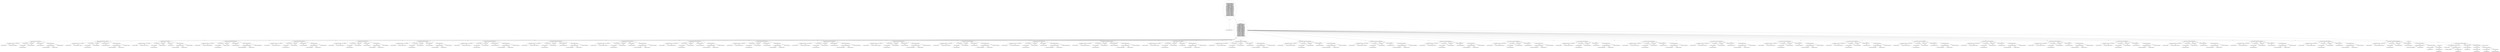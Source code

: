 digraph "HandlerFactory#?" {
0 [label="2:CtVirtualElement@HandlerFactory" shape=ellipse]
1 [label="3:CtExecutableReferenceImpl@register(<unknown>,java.lang.Class)" shape=ellipse]
2 [label="3:CtTypeReferenceImpl@null" shape=ellipse]
3 [label="3:CtTypeReferenceImpl@Class<CaseHandler>" shape=ellipse]
4 [label="3:CtVirtualElement@register" shape=ellipse]
5 [label="3:CtTypeAccessImpl@PlaceHold" shape=ellipse]
6 [label="3:CtTypeReferenceImpl@PlaceHold" shape=ellipse]
7 [label="3:CtThisAccessImpl@" shape=ellipse]
8 [label="3:CtTypeReferenceImpl@PlaceHold" shape=ellipse]
9 [label="3:CtTypeAccessImpl@CASE_GROUP" shape=ellipse]
10 [label="3:CtTypeReferenceImpl@CASE_GROUP" shape=ellipse]
11 [label="3:CtFieldReferenceImpl@CaseHandler.class" shape=ellipse]
12 [label="3:CtTypeReferenceImpl@CaseHandler" shape=ellipse]
13 [label="3:CtTypeReferenceImpl@Class" shape=ellipse]
14 [label="3:CtFieldReadImpl@CaseHandler.class" shape=ellipse]
15 [label="3:CtTypeAccessImpl@CaseHandler" shape=ellipse]
16 [label="3:CtInvocationImpl@register(CASE_GROUP, CaseHandler.class)" shape=ellipse]
17 [label="4:CtExecutableReferenceImpl@register(<unknown>,java.lang.Class)" shape=ellipse]
18 [label="4:CtTypeReferenceImpl@null" shape=ellipse]
19 [label="4:CtTypeReferenceImpl@Class<SwitchHandler>" shape=ellipse]
20 [label="4:CtVirtualElement@register" shape=ellipse]
21 [label="4:CtTypeAccessImpl@PlaceHold" shape=ellipse]
22 [label="4:CtTypeReferenceImpl@PlaceHold" shape=ellipse]
23 [label="4:CtThisAccessImpl@" shape=ellipse]
24 [label="4:CtTypeReferenceImpl@PlaceHold" shape=ellipse]
25 [label="4:CtTypeAccessImpl@LITERAL_SWITCH" shape=ellipse]
26 [label="4:CtTypeReferenceImpl@LITERAL_SWITCH" shape=ellipse]
27 [label="4:CtFieldReferenceImpl@SwitchHandler.class" shape=ellipse]
28 [label="4:CtTypeReferenceImpl@SwitchHandler" shape=ellipse]
29 [label="4:CtTypeReferenceImpl@Class" shape=ellipse]
30 [label="4:CtFieldReadImpl@SwitchHandler.class" shape=ellipse]
31 [label="4:CtTypeAccessImpl@SwitchHandler" shape=ellipse]
32 [label="4:CtInvocationImpl@register(LITERAL_SWITCH, SwitchHandler.class)" shape=ellipse]
33 [label="5:CtExecutableReferenceImpl@register(<unknown>,java.lang.Class)" shape=ellipse]
34 [label="5:CtTypeReferenceImpl@null" shape=ellipse]
35 [label="5:CtTypeReferenceImpl@Class<SlistHandler>" shape=ellipse]
36 [label="5:CtVirtualElement@register" shape=ellipse]
37 [label="5:CtTypeAccessImpl@PlaceHold" shape=ellipse]
38 [label="5:CtTypeReferenceImpl@PlaceHold" shape=ellipse]
39 [label="5:CtThisAccessImpl@" shape=ellipse]
40 [label="5:CtTypeReferenceImpl@PlaceHold" shape=ellipse]
41 [label="5:CtTypeAccessImpl@SLIST" shape=ellipse]
42 [label="5:CtTypeReferenceImpl@SLIST" shape=ellipse]
43 [label="5:CtFieldReferenceImpl@SlistHandler.class" shape=ellipse]
44 [label="5:CtTypeReferenceImpl@SlistHandler" shape=ellipse]
45 [label="5:CtTypeReferenceImpl@Class" shape=ellipse]
46 [label="5:CtFieldReadImpl@SlistHandler.class" shape=ellipse]
47 [label="5:CtTypeAccessImpl@SlistHandler" shape=ellipse]
48 [label="5:CtInvocationImpl@register(SLIST, SlistHandler.class)" shape=ellipse]
49 [label="6:CtExecutableReferenceImpl@register(<unknown>,java.lang.Class)" shape=ellipse]
50 [label="6:CtTypeReferenceImpl@null" shape=ellipse]
51 [label="6:CtTypeReferenceImpl@Class<PackageDefHandler>" shape=ellipse]
52 [label="6:CtVirtualElement@register" shape=ellipse]
53 [label="6:CtTypeAccessImpl@PlaceHold" shape=ellipse]
54 [label="6:CtTypeReferenceImpl@PlaceHold" shape=ellipse]
55 [label="6:CtThisAccessImpl@" shape=ellipse]
56 [label="6:CtTypeReferenceImpl@PlaceHold" shape=ellipse]
57 [label="6:CtTypeAccessImpl@PACKAGE_DEF" shape=ellipse]
58 [label="6:CtTypeReferenceImpl@PACKAGE_DEF" shape=ellipse]
59 [label="6:CtFieldReferenceImpl@PackageDefHandler.class" shape=ellipse]
60 [label="6:CtTypeReferenceImpl@PackageDefHandler" shape=ellipse]
61 [label="6:CtTypeReferenceImpl@Class" shape=ellipse]
62 [label="6:CtFieldReadImpl@PackageDefHandler.class" shape=ellipse]
63 [label="6:CtTypeAccessImpl@PackageDefHandler" shape=ellipse]
64 [label="6:CtInvocationImpl@register(PACKAGE_DEF, PackageDefHandler.class)" shape=ellipse]
65 [label="7:CtExecutableReferenceImpl@register(<unknown>,java.lang.Class)" shape=ellipse]
66 [label="7:CtTypeReferenceImpl@null" shape=ellipse]
67 [label="7:CtTypeReferenceImpl@Class<ElseHandler>" shape=ellipse]
68 [label="7:CtVirtualElement@register" shape=ellipse]
69 [label="7:CtTypeAccessImpl@PlaceHold" shape=ellipse]
70 [label="7:CtTypeReferenceImpl@PlaceHold" shape=ellipse]
71 [label="7:CtThisAccessImpl@" shape=ellipse]
72 [label="7:CtTypeReferenceImpl@PlaceHold" shape=ellipse]
73 [label="7:CtTypeAccessImpl@LITERAL_ELSE" shape=ellipse]
74 [label="7:CtTypeReferenceImpl@LITERAL_ELSE" shape=ellipse]
75 [label="7:CtFieldReferenceImpl@ElseHandler.class" shape=ellipse]
76 [label="7:CtTypeReferenceImpl@ElseHandler" shape=ellipse]
77 [label="7:CtTypeReferenceImpl@Class" shape=ellipse]
78 [label="7:CtFieldReadImpl@ElseHandler.class" shape=ellipse]
79 [label="7:CtTypeAccessImpl@ElseHandler" shape=ellipse]
80 [label="7:CtInvocationImpl@register(LITERAL_ELSE, ElseHandler.class)" shape=ellipse]
81 [label="8:CtExecutableReferenceImpl@register(<unknown>,java.lang.Class)" shape=ellipse]
82 [label="8:CtTypeReferenceImpl@null" shape=ellipse]
83 [label="8:CtTypeReferenceImpl@Class<IfHandler>" shape=ellipse]
84 [label="8:CtVirtualElement@register" shape=ellipse]
85 [label="8:CtTypeAccessImpl@PlaceHold" shape=ellipse]
86 [label="8:CtTypeReferenceImpl@PlaceHold" shape=ellipse]
87 [label="8:CtThisAccessImpl@" shape=ellipse]
88 [label="8:CtTypeReferenceImpl@PlaceHold" shape=ellipse]
89 [label="8:CtTypeAccessImpl@LITERAL_IF" shape=ellipse]
90 [label="8:CtTypeReferenceImpl@LITERAL_IF" shape=ellipse]
91 [label="8:CtFieldReferenceImpl@IfHandler.class" shape=ellipse]
92 [label="8:CtTypeReferenceImpl@IfHandler" shape=ellipse]
93 [label="8:CtTypeReferenceImpl@Class" shape=ellipse]
94 [label="8:CtFieldReadImpl@IfHandler.class" shape=ellipse]
95 [label="8:CtTypeAccessImpl@IfHandler" shape=ellipse]
96 [label="8:CtInvocationImpl@register(LITERAL_IF, IfHandler.class)" shape=ellipse]
97 [label="9:CtExecutableReferenceImpl@register(<unknown>,java.lang.Class)" shape=ellipse]
98 [label="9:CtTypeReferenceImpl@null" shape=ellipse]
99 [label="9:CtTypeReferenceImpl@Class<TryHandler>" shape=ellipse]
100 [label="9:CtVirtualElement@register" shape=ellipse]
101 [label="9:CtTypeAccessImpl@PlaceHold" shape=ellipse]
102 [label="9:CtTypeReferenceImpl@PlaceHold" shape=ellipse]
103 [label="9:CtThisAccessImpl@" shape=ellipse]
104 [label="9:CtTypeReferenceImpl@PlaceHold" shape=ellipse]
105 [label="9:CtTypeAccessImpl@LITERAL_TRY" shape=ellipse]
106 [label="9:CtTypeReferenceImpl@LITERAL_TRY" shape=ellipse]
107 [label="9:CtFieldReferenceImpl@TryHandler.class" shape=ellipse]
108 [label="9:CtTypeReferenceImpl@TryHandler" shape=ellipse]
109 [label="9:CtTypeReferenceImpl@Class" shape=ellipse]
110 [label="9:CtFieldReadImpl@TryHandler.class" shape=ellipse]
111 [label="9:CtTypeAccessImpl@TryHandler" shape=ellipse]
112 [label="9:CtInvocationImpl@register(LITERAL_TRY, TryHandler.class)" shape=ellipse]
113 [label="10:CtExecutableReferenceImpl@register(<unknown>,java.lang.Class)" shape=ellipse]
114 [label="10:CtTypeReferenceImpl@null" shape=ellipse]
115 [label="10:CtTypeReferenceImpl@Class<CatchHandler>" shape=ellipse]
116 [label="10:CtVirtualElement@register" shape=ellipse]
117 [label="10:CtTypeAccessImpl@PlaceHold" shape=ellipse]
118 [label="10:CtTypeReferenceImpl@PlaceHold" shape=ellipse]
119 [label="10:CtThisAccessImpl@" shape=ellipse]
120 [label="10:CtTypeReferenceImpl@PlaceHold" shape=ellipse]
121 [label="10:CtTypeAccessImpl@LITERAL_CATCH" shape=ellipse]
122 [label="10:CtTypeReferenceImpl@LITERAL_CATCH" shape=ellipse]
123 [label="10:CtFieldReferenceImpl@CatchHandler.class" shape=ellipse]
124 [label="10:CtTypeReferenceImpl@CatchHandler" shape=ellipse]
125 [label="10:CtTypeReferenceImpl@Class" shape=ellipse]
126 [label="10:CtFieldReadImpl@CatchHandler.class" shape=ellipse]
127 [label="10:CtTypeAccessImpl@CatchHandler" shape=ellipse]
128 [label="10:CtInvocationImpl@register(LITERAL_CATCH, CatchHandler.class)" shape=ellipse]
129 [label="11:CtExecutableReferenceImpl@register(<unknown>,java.lang.Class)" shape=ellipse]
130 [label="11:CtTypeReferenceImpl@null" shape=ellipse]
131 [label="11:CtTypeReferenceImpl@Class<FinallyHandler>" shape=ellipse]
132 [label="11:CtVirtualElement@register" shape=ellipse]
133 [label="11:CtTypeAccessImpl@PlaceHold" shape=ellipse]
134 [label="11:CtTypeReferenceImpl@PlaceHold" shape=ellipse]
135 [label="11:CtThisAccessImpl@" shape=ellipse]
136 [label="11:CtTypeReferenceImpl@PlaceHold" shape=ellipse]
137 [label="11:CtTypeAccessImpl@LITERAL_FINALLY" shape=ellipse]
138 [label="11:CtTypeReferenceImpl@LITERAL_FINALLY" shape=ellipse]
139 [label="11:CtFieldReferenceImpl@FinallyHandler.class" shape=ellipse]
140 [label="11:CtTypeReferenceImpl@FinallyHandler" shape=ellipse]
141 [label="11:CtTypeReferenceImpl@Class" shape=ellipse]
142 [label="11:CtFieldReadImpl@FinallyHandler.class" shape=ellipse]
143 [label="11:CtTypeAccessImpl@FinallyHandler" shape=ellipse]
144 [label="11:CtInvocationImpl@register(LITERAL_FINALLY, FinallyHandler.class)" shape=ellipse]
145 [label="12:CtExecutableReferenceImpl@register(<unknown>,java.lang.Class)" shape=ellipse]
146 [label="12:CtTypeReferenceImpl@null" shape=ellipse]
147 [label="12:CtTypeReferenceImpl@Class<DoWhileHandler>" shape=ellipse]
148 [label="12:CtVirtualElement@register" shape=ellipse]
149 [label="12:CtTypeAccessImpl@PlaceHold" shape=ellipse]
150 [label="12:CtTypeReferenceImpl@PlaceHold" shape=ellipse]
151 [label="12:CtThisAccessImpl@" shape=ellipse]
152 [label="12:CtTypeReferenceImpl@PlaceHold" shape=ellipse]
153 [label="12:CtTypeAccessImpl@LITERAL_DO" shape=ellipse]
154 [label="12:CtTypeReferenceImpl@LITERAL_DO" shape=ellipse]
155 [label="12:CtFieldReferenceImpl@DoWhileHandler.class" shape=ellipse]
156 [label="12:CtTypeReferenceImpl@DoWhileHandler" shape=ellipse]
157 [label="12:CtTypeReferenceImpl@Class" shape=ellipse]
158 [label="12:CtFieldReadImpl@DoWhileHandler.class" shape=ellipse]
159 [label="12:CtTypeAccessImpl@DoWhileHandler" shape=ellipse]
160 [label="12:CtInvocationImpl@register(LITERAL_DO, DoWhileHandler.class)" shape=ellipse]
161 [label="13:CtExecutableReferenceImpl@register(<unknown>,java.lang.Class)" shape=ellipse]
162 [label="13:CtTypeReferenceImpl@null" shape=ellipse]
163 [label="13:CtTypeReferenceImpl@Class<WhileHandler>" shape=ellipse]
164 [label="13:CtVirtualElement@register" shape=ellipse]
165 [label="13:CtTypeAccessImpl@PlaceHold" shape=ellipse]
166 [label="13:CtTypeReferenceImpl@PlaceHold" shape=ellipse]
167 [label="13:CtThisAccessImpl@" shape=ellipse]
168 [label="13:CtTypeReferenceImpl@PlaceHold" shape=ellipse]
169 [label="13:CtTypeAccessImpl@LITERAL_WHILE" shape=ellipse]
170 [label="13:CtTypeReferenceImpl@LITERAL_WHILE" shape=ellipse]
171 [label="13:CtFieldReferenceImpl@WhileHandler.class" shape=ellipse]
172 [label="13:CtTypeReferenceImpl@WhileHandler" shape=ellipse]
173 [label="13:CtTypeReferenceImpl@Class" shape=ellipse]
174 [label="13:CtFieldReadImpl@WhileHandler.class" shape=ellipse]
175 [label="13:CtTypeAccessImpl@WhileHandler" shape=ellipse]
176 [label="13:CtInvocationImpl@register(LITERAL_WHILE, WhileHandler.class)" shape=ellipse]
177 [label="14:CtExecutableReferenceImpl@register(<unknown>,java.lang.Class)" shape=ellipse]
178 [label="14:CtTypeReferenceImpl@null" shape=ellipse]
179 [label="14:CtTypeReferenceImpl@Class<ForHandler>" shape=ellipse]
180 [label="14:CtVirtualElement@register" shape=ellipse]
181 [label="14:CtTypeAccessImpl@PlaceHold" shape=ellipse]
182 [label="14:CtTypeReferenceImpl@PlaceHold" shape=ellipse]
183 [label="14:CtThisAccessImpl@" shape=ellipse]
184 [label="14:CtTypeReferenceImpl@PlaceHold" shape=ellipse]
185 [label="14:CtTypeAccessImpl@LITERAL_FOR" shape=ellipse]
186 [label="14:CtTypeReferenceImpl@LITERAL_FOR" shape=ellipse]
187 [label="14:CtFieldReferenceImpl@ForHandler.class" shape=ellipse]
188 [label="14:CtTypeReferenceImpl@ForHandler" shape=ellipse]
189 [label="14:CtTypeReferenceImpl@Class" shape=ellipse]
190 [label="14:CtFieldReadImpl@ForHandler.class" shape=ellipse]
191 [label="14:CtTypeAccessImpl@ForHandler" shape=ellipse]
192 [label="14:CtInvocationImpl@register(LITERAL_FOR, ForHandler.class)" shape=ellipse]
193 [label="15:CtExecutableReferenceImpl@register(<unknown>,java.lang.Class)" shape=ellipse]
194 [label="15:CtTypeReferenceImpl@null" shape=ellipse]
195 [label="15:CtTypeReferenceImpl@Class<MethodDefHandler>" shape=ellipse]
196 [label="15:CtVirtualElement@register" shape=ellipse]
197 [label="15:CtTypeAccessImpl@PlaceHold" shape=ellipse]
198 [label="15:CtTypeReferenceImpl@PlaceHold" shape=ellipse]
199 [label="15:CtThisAccessImpl@" shape=ellipse]
200 [label="15:CtTypeReferenceImpl@PlaceHold" shape=ellipse]
201 [label="15:CtTypeAccessImpl@METHOD_DEF" shape=ellipse]
202 [label="15:CtTypeReferenceImpl@METHOD_DEF" shape=ellipse]
203 [label="15:CtFieldReferenceImpl@MethodDefHandler.class" shape=ellipse]
204 [label="15:CtTypeReferenceImpl@MethodDefHandler" shape=ellipse]
205 [label="15:CtTypeReferenceImpl@Class" shape=ellipse]
206 [label="15:CtFieldReadImpl@MethodDefHandler.class" shape=ellipse]
207 [label="15:CtTypeAccessImpl@MethodDefHandler" shape=ellipse]
208 [label="15:CtInvocationImpl@register(METHOD_DEF, MethodDefHandler.class)" shape=ellipse]
209 [label="16:CtExecutableReferenceImpl@register(<unknown>,java.lang.Class)" shape=ellipse]
210 [label="16:CtTypeReferenceImpl@null" shape=ellipse]
211 [label="16:CtTypeReferenceImpl@Class<MethodDefHandler>" shape=ellipse]
212 [label="16:CtVirtualElement@register" shape=ellipse]
213 [label="16:CtTypeAccessImpl@PlaceHold" shape=ellipse]
214 [label="16:CtTypeReferenceImpl@PlaceHold" shape=ellipse]
215 [label="16:CtThisAccessImpl@" shape=ellipse]
216 [label="16:CtTypeReferenceImpl@PlaceHold" shape=ellipse]
217 [label="16:CtTypeAccessImpl@CTOR_DEF" shape=ellipse]
218 [label="16:CtTypeReferenceImpl@CTOR_DEF" shape=ellipse]
219 [label="16:CtFieldReferenceImpl@MethodDefHandler.class" shape=ellipse]
220 [label="16:CtTypeReferenceImpl@MethodDefHandler" shape=ellipse]
221 [label="16:CtTypeReferenceImpl@Class" shape=ellipse]
222 [label="16:CtFieldReadImpl@MethodDefHandler.class" shape=ellipse]
223 [label="16:CtTypeAccessImpl@MethodDefHandler" shape=ellipse]
224 [label="16:CtInvocationImpl@register(CTOR_DEF, MethodDefHandler.class)" shape=ellipse]
225 [label="17:CtExecutableReferenceImpl@register(<unknown>,java.lang.Class)" shape=ellipse]
226 [label="17:CtTypeReferenceImpl@null" shape=ellipse]
227 [label="17:CtTypeReferenceImpl@Class<ClassDefHandler>" shape=ellipse]
228 [label="17:CtVirtualElement@register" shape=ellipse]
229 [label="17:CtTypeAccessImpl@PlaceHold" shape=ellipse]
230 [label="17:CtTypeReferenceImpl@PlaceHold" shape=ellipse]
231 [label="17:CtThisAccessImpl@" shape=ellipse]
232 [label="17:CtTypeReferenceImpl@PlaceHold" shape=ellipse]
233 [label="17:CtTypeAccessImpl@CLASS_DEF" shape=ellipse]
234 [label="17:CtTypeReferenceImpl@CLASS_DEF" shape=ellipse]
235 [label="17:CtFieldReferenceImpl@ClassDefHandler.class" shape=ellipse]
236 [label="17:CtTypeReferenceImpl@ClassDefHandler" shape=ellipse]
237 [label="17:CtTypeReferenceImpl@Class" shape=ellipse]
238 [label="17:CtFieldReadImpl@ClassDefHandler.class" shape=ellipse]
239 [label="17:CtTypeAccessImpl@ClassDefHandler" shape=ellipse]
240 [label="17:CtInvocationImpl@register(CLASS_DEF, ClassDefHandler.class)" shape=ellipse]
241 [label="18:CtExecutableReferenceImpl@register(<unknown>,java.lang.Class)" shape=ellipse]
242 [label="18:CtTypeReferenceImpl@null" shape=ellipse]
243 [label="18:CtTypeReferenceImpl@Class<ObjectBlockHandler>" shape=ellipse]
244 [label="18:CtVirtualElement@register" shape=ellipse]
245 [label="18:CtTypeAccessImpl@PlaceHold" shape=ellipse]
246 [label="18:CtTypeReferenceImpl@PlaceHold" shape=ellipse]
247 [label="18:CtThisAccessImpl@" shape=ellipse]
248 [label="18:CtTypeReferenceImpl@PlaceHold" shape=ellipse]
249 [label="18:CtTypeAccessImpl@OBJBLOCK" shape=ellipse]
250 [label="18:CtTypeReferenceImpl@OBJBLOCK" shape=ellipse]
251 [label="18:CtFieldReferenceImpl@ObjectBlockHandler.class" shape=ellipse]
252 [label="18:CtTypeReferenceImpl@ObjectBlockHandler" shape=ellipse]
253 [label="18:CtTypeReferenceImpl@Class" shape=ellipse]
254 [label="18:CtFieldReadImpl@ObjectBlockHandler.class" shape=ellipse]
255 [label="18:CtTypeAccessImpl@ObjectBlockHandler" shape=ellipse]
256 [label="18:CtInvocationImpl@register(OBJBLOCK, ObjectBlockHandler.class)" shape=ellipse]
257 [label="19:CtExecutableReferenceImpl@register(<unknown>,java.lang.Class)" shape=ellipse]
258 [label="19:CtTypeReferenceImpl@null" shape=ellipse]
259 [label="19:CtTypeReferenceImpl@Class<ClassDefHandler>" shape=ellipse]
260 [label="19:CtVirtualElement@register" shape=ellipse]
261 [label="19:CtTypeAccessImpl@PlaceHold" shape=ellipse]
262 [label="19:CtTypeReferenceImpl@PlaceHold" shape=ellipse]
263 [label="19:CtThisAccessImpl@" shape=ellipse]
264 [label="19:CtTypeReferenceImpl@PlaceHold" shape=ellipse]
265 [label="19:CtTypeAccessImpl@INTERFACE_DEF" shape=ellipse]
266 [label="19:CtTypeReferenceImpl@INTERFACE_DEF" shape=ellipse]
267 [label="19:CtFieldReferenceImpl@ClassDefHandler.class" shape=ellipse]
268 [label="19:CtTypeReferenceImpl@ClassDefHandler" shape=ellipse]
269 [label="19:CtTypeReferenceImpl@Class" shape=ellipse]
270 [label="19:CtFieldReadImpl@ClassDefHandler.class" shape=ellipse]
271 [label="19:CtTypeAccessImpl@ClassDefHandler" shape=ellipse]
272 [label="19:CtInvocationImpl@register(INTERFACE_DEF, ClassDefHandler.class)" shape=ellipse]
273 [label="20:CtExecutableReferenceImpl@register(<unknown>,java.lang.Class)" shape=ellipse]
274 [label="20:CtTypeReferenceImpl@null" shape=ellipse]
275 [label="20:CtTypeReferenceImpl@Class<ImportHandler>" shape=ellipse]
276 [label="20:CtVirtualElement@register" shape=ellipse]
277 [label="20:CtTypeAccessImpl@PlaceHold" shape=ellipse]
278 [label="20:CtTypeReferenceImpl@PlaceHold" shape=ellipse]
279 [label="20:CtThisAccessImpl@" shape=ellipse]
280 [label="20:CtTypeReferenceImpl@PlaceHold" shape=ellipse]
281 [label="20:CtTypeAccessImpl@IMPORT" shape=ellipse]
282 [label="20:CtTypeReferenceImpl@IMPORT" shape=ellipse]
283 [label="20:CtFieldReferenceImpl@ImportHandler.class" shape=ellipse]
284 [label="20:CtTypeReferenceImpl@ImportHandler" shape=ellipse]
285 [label="20:CtTypeReferenceImpl@Class" shape=ellipse]
286 [label="20:CtFieldReadImpl@ImportHandler.class" shape=ellipse]
287 [label="20:CtTypeAccessImpl@ImportHandler" shape=ellipse]
288 [label="20:CtInvocationImpl@register(IMPORT, ImportHandler.class)" shape=ellipse]
289 [label="21:CtExecutableReferenceImpl@register(<unknown>,java.lang.Class)" shape=ellipse]
290 [label="21:CtTypeReferenceImpl@null" shape=ellipse]
291 [label="21:CtTypeReferenceImpl@Class<ArrayInitHandler>" shape=ellipse]
292 [label="21:CtVirtualElement@register" shape=ellipse]
293 [label="21:CtTypeAccessImpl@PlaceHold" shape=ellipse]
294 [label="21:CtTypeReferenceImpl@PlaceHold" shape=ellipse]
295 [label="21:CtThisAccessImpl@" shape=ellipse]
296 [label="21:CtTypeReferenceImpl@PlaceHold" shape=ellipse]
297 [label="21:CtTypeAccessImpl@ARRAY_INIT" shape=ellipse]
298 [label="21:CtTypeReferenceImpl@ARRAY_INIT" shape=ellipse]
299 [label="21:CtFieldReferenceImpl@ArrayInitHandler.class" shape=ellipse]
300 [label="21:CtTypeReferenceImpl@ArrayInitHandler" shape=ellipse]
301 [label="21:CtTypeReferenceImpl@Class" shape=ellipse]
302 [label="21:CtFieldReadImpl@ArrayInitHandler.class" shape=ellipse]
303 [label="21:CtTypeAccessImpl@ArrayInitHandler" shape=ellipse]
304 [label="21:CtInvocationImpl@register(ARRAY_INIT, ArrayInitHandler.class)" shape=ellipse]
305 [label="22:CtExecutableReferenceImpl@register(<unknown>,java.lang.Class)" shape=ellipse]
306 [label="22:CtTypeReferenceImpl@null" shape=ellipse]
307 [label="22:CtTypeReferenceImpl@Class<MethodCallHandler>" shape=ellipse]
308 [label="22:CtVirtualElement@register" shape=ellipse]
309 [label="22:CtTypeAccessImpl@PlaceHold" shape=ellipse]
310 [label="22:CtTypeReferenceImpl@PlaceHold" shape=ellipse]
311 [label="22:CtThisAccessImpl@" shape=ellipse]
312 [label="22:CtTypeReferenceImpl@PlaceHold" shape=ellipse]
313 [label="22:CtTypeAccessImpl@METHOD_CALL" shape=ellipse]
314 [label="22:CtTypeReferenceImpl@METHOD_CALL" shape=ellipse]
315 [label="22:CtFieldReferenceImpl@MethodCallHandler.class" shape=ellipse]
316 [label="22:CtTypeReferenceImpl@MethodCallHandler" shape=ellipse]
317 [label="22:CtTypeReferenceImpl@Class" shape=ellipse]
318 [label="22:CtFieldReadImpl@MethodCallHandler.class" shape=ellipse]
319 [label="22:CtTypeAccessImpl@MethodCallHandler" shape=ellipse]
320 [label="22:CtInvocationImpl@register(METHOD_CALL, MethodCallHandler.class)" shape=ellipse]
321 [label="23:CtExecutableReferenceImpl@register(<unknown>,java.lang.Class)" shape=ellipse]
322 [label="23:CtTypeReferenceImpl@null" shape=ellipse]
323 [label="23:CtTypeReferenceImpl@Class<MethodCallHandler>" shape=ellipse]
324 [label="23:CtVirtualElement@register" shape=ellipse]
325 [label="23:CtTypeAccessImpl@PlaceHold" shape=ellipse]
326 [label="23:CtTypeReferenceImpl@PlaceHold" shape=ellipse]
327 [label="23:CtThisAccessImpl@" shape=ellipse]
328 [label="23:CtTypeReferenceImpl@PlaceHold" shape=ellipse]
329 [label="23:CtTypeAccessImpl@CTOR_CALL" shape=ellipse]
330 [label="23:CtTypeReferenceImpl@CTOR_CALL" shape=ellipse]
331 [label="23:CtFieldReferenceImpl@MethodCallHandler.class" shape=ellipse]
332 [label="23:CtTypeReferenceImpl@MethodCallHandler" shape=ellipse]
333 [label="23:CtTypeReferenceImpl@Class" shape=ellipse]
334 [label="23:CtFieldReadImpl@MethodCallHandler.class" shape=ellipse]
335 [label="23:CtTypeAccessImpl@MethodCallHandler" shape=ellipse]
336 [label="23:CtInvocationImpl@register(CTOR_CALL, MethodCallHandler.class)" shape=ellipse]
337 [label="24:CtExecutableReferenceImpl@register(<unknown>,java.lang.Class)" shape=ellipse]
338 [label="24:CtTypeReferenceImpl@null" shape=ellipse]
339 [label="24:CtTypeReferenceImpl@Class<LabelHandler>" shape=ellipse]
340 [label="24:CtVirtualElement@register" shape=ellipse]
341 [label="24:CtTypeAccessImpl@PlaceHold" shape=ellipse]
342 [label="24:CtTypeReferenceImpl@PlaceHold" shape=ellipse]
343 [label="24:CtThisAccessImpl@" shape=ellipse]
344 [label="24:CtTypeReferenceImpl@PlaceHold" shape=ellipse]
345 [label="24:CtTypeAccessImpl@LABELED_STAT" shape=ellipse]
346 [label="24:CtTypeReferenceImpl@LABELED_STAT" shape=ellipse]
347 [label="24:CtFieldReferenceImpl@LabelHandler.class" shape=ellipse]
348 [label="24:CtTypeReferenceImpl@LabelHandler" shape=ellipse]
349 [label="24:CtTypeReferenceImpl@Class" shape=ellipse]
350 [label="24:CtFieldReadImpl@LabelHandler.class" shape=ellipse]
351 [label="24:CtTypeAccessImpl@LabelHandler" shape=ellipse]
352 [label="24:CtInvocationImpl@register(LABELED_STAT, LabelHandler.class)" shape=ellipse]
353 [label="25:CtExecutableReferenceImpl@register(<unknown>,java.lang.Class)" shape=ellipse]
354 [label="25:CtTypeReferenceImpl@null" shape=ellipse]
355 [label="25:CtTypeReferenceImpl@Class<StaticInitHandler>" shape=ellipse]
356 [label="25:CtVirtualElement@register" shape=ellipse]
357 [label="25:CtTypeAccessImpl@PlaceHold" shape=ellipse]
358 [label="25:CtTypeReferenceImpl@PlaceHold" shape=ellipse]
359 [label="25:CtThisAccessImpl@" shape=ellipse]
360 [label="25:CtTypeReferenceImpl@PlaceHold" shape=ellipse]
361 [label="25:CtTypeAccessImpl@STATIC_INIT" shape=ellipse]
362 [label="25:CtTypeReferenceImpl@STATIC_INIT" shape=ellipse]
363 [label="25:CtFieldReferenceImpl@StaticInitHandler.class" shape=ellipse]
364 [label="25:CtTypeReferenceImpl@StaticInitHandler" shape=ellipse]
365 [label="25:CtTypeReferenceImpl@Class" shape=ellipse]
366 [label="25:CtFieldReadImpl@StaticInitHandler.class" shape=ellipse]
367 [label="25:CtTypeAccessImpl@StaticInitHandler" shape=ellipse]
368 [label="25:CtInvocationImpl@register(STATIC_INIT, StaticInitHandler.class)" shape=ellipse]
369 [label="26:CtExecutableReferenceImpl@register(<unknown>,java.lang.Class)" shape=ellipse]
370 [label="26:CtTypeReferenceImpl@null" shape=ellipse]
371 [label="26:CtTypeReferenceImpl@Class<AssignHandler>" shape=ellipse]
372 [label="26:CtVirtualElement@register" shape=ellipse]
373 [label="26:CtTypeAccessImpl@PlaceHold" shape=ellipse]
374 [label="26:CtTypeReferenceImpl@PlaceHold" shape=ellipse]
375 [label="26:CtThisAccessImpl@" shape=ellipse]
376 [label="26:CtTypeReferenceImpl@PlaceHold" shape=ellipse]
377 [label="26:CtTypeAccessImpl@ASSIGN" shape=ellipse]
378 [label="26:CtTypeReferenceImpl@ASSIGN" shape=ellipse]
379 [label="26:CtFieldReferenceImpl@AssignHandler.class" shape=ellipse]
380 [label="26:CtTypeReferenceImpl@AssignHandler" shape=ellipse]
381 [label="26:CtTypeReferenceImpl@Class" shape=ellipse]
382 [label="26:CtFieldReadImpl@AssignHandler.class" shape=ellipse]
383 [label="26:CtTypeAccessImpl@AssignHandler" shape=ellipse]
384 [label="26:CtInvocationImpl@register(ASSIGN, AssignHandler.class)" shape=ellipse]
385 [label="27:CtExecutableReferenceImpl@register(<unknown>,java.lang.Class)" shape=ellipse]
386 [label="27:CtTypeReferenceImpl@null" shape=ellipse]
387 [label="27:CtTypeReferenceImpl@Class<AssignHandler>" shape=ellipse]
388 [label="27:CtVirtualElement@register" shape=ellipse]
389 [label="27:CtTypeAccessImpl@PlaceHold" shape=ellipse]
390 [label="27:CtTypeReferenceImpl@PlaceHold" shape=ellipse]
391 [label="27:CtThisAccessImpl@" shape=ellipse]
392 [label="27:CtTypeReferenceImpl@PlaceHold" shape=ellipse]
393 [label="27:CtTypeAccessImpl@PLUS_ASSIGN" shape=ellipse]
394 [label="27:CtTypeReferenceImpl@PLUS_ASSIGN" shape=ellipse]
395 [label="27:CtFieldReferenceImpl@AssignHandler.class" shape=ellipse]
396 [label="27:CtTypeReferenceImpl@AssignHandler" shape=ellipse]
397 [label="27:CtTypeReferenceImpl@Class" shape=ellipse]
398 [label="27:CtFieldReadImpl@AssignHandler.class" shape=ellipse]
399 [label="27:CtTypeAccessImpl@AssignHandler" shape=ellipse]
400 [label="27:CtInvocationImpl@register(PLUS_ASSIGN, AssignHandler.class)" shape=ellipse]
401 [label="28:CtExecutableReferenceImpl@register(<unknown>,java.lang.Class)" shape=ellipse]
402 [label="28:CtTypeReferenceImpl@null" shape=ellipse]
403 [label="28:CtTypeReferenceImpl@Class<AssignHandler>" shape=ellipse]
404 [label="28:CtVirtualElement@register" shape=ellipse]
405 [label="28:CtTypeAccessImpl@PlaceHold" shape=ellipse]
406 [label="28:CtTypeReferenceImpl@PlaceHold" shape=ellipse]
407 [label="28:CtThisAccessImpl@" shape=ellipse]
408 [label="28:CtTypeReferenceImpl@PlaceHold" shape=ellipse]
409 [label="28:CtTypeAccessImpl@MINUS_ASSIGN" shape=ellipse]
410 [label="28:CtTypeReferenceImpl@MINUS_ASSIGN" shape=ellipse]
411 [label="28:CtFieldReferenceImpl@AssignHandler.class" shape=ellipse]
412 [label="28:CtTypeReferenceImpl@AssignHandler" shape=ellipse]
413 [label="28:CtTypeReferenceImpl@Class" shape=ellipse]
414 [label="28:CtFieldReadImpl@AssignHandler.class" shape=ellipse]
415 [label="28:CtTypeAccessImpl@AssignHandler" shape=ellipse]
416 [label="28:CtInvocationImpl@register(MINUS_ASSIGN, AssignHandler.class)" shape=ellipse]
417 [label="29:CtExecutableReferenceImpl@register(<unknown>,java.lang.Class)" shape=ellipse]
418 [label="29:CtTypeReferenceImpl@null" shape=ellipse]
419 [label="29:CtTypeReferenceImpl@Class<AssignHandler>" shape=ellipse]
420 [label="29:CtVirtualElement@register" shape=ellipse]
421 [label="29:CtTypeAccessImpl@PlaceHold" shape=ellipse]
422 [label="29:CtTypeReferenceImpl@PlaceHold" shape=ellipse]
423 [label="29:CtThisAccessImpl@" shape=ellipse]
424 [label="29:CtTypeReferenceImpl@PlaceHold" shape=ellipse]
425 [label="29:CtTypeAccessImpl@STAR_ASSIGN" shape=ellipse]
426 [label="29:CtTypeReferenceImpl@STAR_ASSIGN" shape=ellipse]
427 [label="29:CtFieldReferenceImpl@AssignHandler.class" shape=ellipse]
428 [label="29:CtTypeReferenceImpl@AssignHandler" shape=ellipse]
429 [label="29:CtTypeReferenceImpl@Class" shape=ellipse]
430 [label="29:CtFieldReadImpl@AssignHandler.class" shape=ellipse]
431 [label="29:CtTypeAccessImpl@AssignHandler" shape=ellipse]
432 [label="29:CtInvocationImpl@register(STAR_ASSIGN, AssignHandler.class)" shape=ellipse]
433 [label="30:CtExecutableReferenceImpl@register(<unknown>,java.lang.Class)" shape=ellipse]
434 [label="30:CtTypeReferenceImpl@null" shape=ellipse]
435 [label="30:CtTypeReferenceImpl@Class<AssignHandler>" shape=ellipse]
436 [label="30:CtVirtualElement@register" shape=ellipse]
437 [label="30:CtTypeAccessImpl@PlaceHold" shape=ellipse]
438 [label="30:CtTypeReferenceImpl@PlaceHold" shape=ellipse]
439 [label="30:CtThisAccessImpl@" shape=ellipse]
440 [label="30:CtTypeReferenceImpl@PlaceHold" shape=ellipse]
441 [label="30:CtTypeAccessImpl@DIV_ASSIGN" shape=ellipse]
442 [label="30:CtTypeReferenceImpl@DIV_ASSIGN" shape=ellipse]
443 [label="30:CtFieldReferenceImpl@AssignHandler.class" shape=ellipse]
444 [label="30:CtTypeReferenceImpl@AssignHandler" shape=ellipse]
445 [label="30:CtTypeReferenceImpl@Class" shape=ellipse]
446 [label="30:CtFieldReadImpl@AssignHandler.class" shape=ellipse]
447 [label="30:CtTypeAccessImpl@AssignHandler" shape=ellipse]
448 [label="30:CtInvocationImpl@register(DIV_ASSIGN, AssignHandler.class)" shape=ellipse]
449 [label="31:CtExecutableReferenceImpl@register(<unknown>,java.lang.Class)" shape=ellipse]
450 [label="31:CtTypeReferenceImpl@null" shape=ellipse]
451 [label="31:CtTypeReferenceImpl@Class<AssignHandler>" shape=ellipse]
452 [label="31:CtVirtualElement@register" shape=ellipse]
453 [label="31:CtTypeAccessImpl@PlaceHold" shape=ellipse]
454 [label="31:CtTypeReferenceImpl@PlaceHold" shape=ellipse]
455 [label="31:CtThisAccessImpl@" shape=ellipse]
456 [label="31:CtTypeReferenceImpl@PlaceHold" shape=ellipse]
457 [label="31:CtTypeAccessImpl@MOD_ASSIGN" shape=ellipse]
458 [label="31:CtTypeReferenceImpl@MOD_ASSIGN" shape=ellipse]
459 [label="31:CtFieldReferenceImpl@AssignHandler.class" shape=ellipse]
460 [label="31:CtTypeReferenceImpl@AssignHandler" shape=ellipse]
461 [label="31:CtTypeReferenceImpl@Class" shape=ellipse]
462 [label="31:CtFieldReadImpl@AssignHandler.class" shape=ellipse]
463 [label="31:CtTypeAccessImpl@AssignHandler" shape=ellipse]
464 [label="31:CtInvocationImpl@register(MOD_ASSIGN, AssignHandler.class)" shape=ellipse]
465 [label="32:CtExecutableReferenceImpl@register(<unknown>,java.lang.Class)" shape=ellipse]
466 [label="32:CtTypeReferenceImpl@null" shape=ellipse]
467 [label="32:CtTypeReferenceImpl@Class<AssignHandler>" shape=ellipse]
468 [label="32:CtVirtualElement@register" shape=ellipse]
469 [label="32:CtTypeAccessImpl@PlaceHold" shape=ellipse]
470 [label="32:CtTypeReferenceImpl@PlaceHold" shape=ellipse]
471 [label="32:CtThisAccessImpl@" shape=ellipse]
472 [label="32:CtTypeReferenceImpl@PlaceHold" shape=ellipse]
473 [label="32:CtTypeAccessImpl@SR_ASSIGN" shape=ellipse]
474 [label="32:CtTypeReferenceImpl@SR_ASSIGN" shape=ellipse]
475 [label="32:CtFieldReferenceImpl@AssignHandler.class" shape=ellipse]
476 [label="32:CtTypeReferenceImpl@AssignHandler" shape=ellipse]
477 [label="32:CtTypeReferenceImpl@Class" shape=ellipse]
478 [label="32:CtFieldReadImpl@AssignHandler.class" shape=ellipse]
479 [label="32:CtTypeAccessImpl@AssignHandler" shape=ellipse]
480 [label="32:CtInvocationImpl@register(SR_ASSIGN, AssignHandler.class)" shape=ellipse]
481 [label="33:CtExecutableReferenceImpl@register(<unknown>,java.lang.Class)" shape=ellipse]
482 [label="33:CtTypeReferenceImpl@null" shape=ellipse]
483 [label="33:CtTypeReferenceImpl@Class<AssignHandler>" shape=ellipse]
484 [label="33:CtVirtualElement@register" shape=ellipse]
485 [label="33:CtTypeAccessImpl@PlaceHold" shape=ellipse]
486 [label="33:CtTypeReferenceImpl@PlaceHold" shape=ellipse]
487 [label="33:CtThisAccessImpl@" shape=ellipse]
488 [label="33:CtTypeReferenceImpl@PlaceHold" shape=ellipse]
489 [label="33:CtTypeAccessImpl@BSR_ASSIGN" shape=ellipse]
490 [label="33:CtTypeReferenceImpl@BSR_ASSIGN" shape=ellipse]
491 [label="33:CtFieldReferenceImpl@AssignHandler.class" shape=ellipse]
492 [label="33:CtTypeReferenceImpl@AssignHandler" shape=ellipse]
493 [label="33:CtTypeReferenceImpl@Class" shape=ellipse]
494 [label="33:CtFieldReadImpl@AssignHandler.class" shape=ellipse]
495 [label="33:CtTypeAccessImpl@AssignHandler" shape=ellipse]
496 [label="33:CtInvocationImpl@register(BSR_ASSIGN, AssignHandler.class)" shape=ellipse]
497 [label="34:CtExecutableReferenceImpl@register(<unknown>,java.lang.Class)" shape=ellipse]
498 [label="34:CtTypeReferenceImpl@null" shape=ellipse]
499 [label="34:CtTypeReferenceImpl@Class<AssignHandler>" shape=ellipse]
500 [label="34:CtVirtualElement@register" shape=ellipse]
501 [label="34:CtTypeAccessImpl@PlaceHold" shape=ellipse]
502 [label="34:CtTypeReferenceImpl@PlaceHold" shape=ellipse]
503 [label="34:CtThisAccessImpl@" shape=ellipse]
504 [label="34:CtTypeReferenceImpl@PlaceHold" shape=ellipse]
505 [label="34:CtTypeAccessImpl@SL_ASSIGN" shape=ellipse]
506 [label="34:CtTypeReferenceImpl@SL_ASSIGN" shape=ellipse]
507 [label="34:CtFieldReferenceImpl@AssignHandler.class" shape=ellipse]
508 [label="34:CtTypeReferenceImpl@AssignHandler" shape=ellipse]
509 [label="34:CtTypeReferenceImpl@Class" shape=ellipse]
510 [label="34:CtFieldReadImpl@AssignHandler.class" shape=ellipse]
511 [label="34:CtTypeAccessImpl@AssignHandler" shape=ellipse]
512 [label="34:CtInvocationImpl@register(SL_ASSIGN, AssignHandler.class)" shape=ellipse]
513 [label="35:CtExecutableReferenceImpl@register(<unknown>,java.lang.Class)" shape=ellipse]
514 [label="35:CtTypeReferenceImpl@null" shape=ellipse]
515 [label="35:CtTypeReferenceImpl@Class<AssignHandler>" shape=ellipse]
516 [label="35:CtVirtualElement@register" shape=ellipse]
517 [label="35:CtTypeAccessImpl@PlaceHold" shape=ellipse]
518 [label="35:CtTypeReferenceImpl@PlaceHold" shape=ellipse]
519 [label="35:CtThisAccessImpl@" shape=ellipse]
520 [label="35:CtTypeReferenceImpl@PlaceHold" shape=ellipse]
521 [label="35:CtTypeAccessImpl@BAND_ASSIGN" shape=ellipse]
522 [label="35:CtTypeReferenceImpl@BAND_ASSIGN" shape=ellipse]
523 [label="35:CtFieldReferenceImpl@AssignHandler.class" shape=ellipse]
524 [label="35:CtTypeReferenceImpl@AssignHandler" shape=ellipse]
525 [label="35:CtTypeReferenceImpl@Class" shape=ellipse]
526 [label="35:CtFieldReadImpl@AssignHandler.class" shape=ellipse]
527 [label="35:CtTypeAccessImpl@AssignHandler" shape=ellipse]
528 [label="35:CtInvocationImpl@register(BAND_ASSIGN, AssignHandler.class)" shape=ellipse]
529 [label="36:CtExecutableReferenceImpl@register(<unknown>,java.lang.Class)" shape=ellipse]
530 [label="36:CtTypeReferenceImpl@null" shape=ellipse]
531 [label="36:CtTypeReferenceImpl@Class<AssignHandler>" shape=ellipse]
532 [label="36:CtVirtualElement@register" shape=ellipse]
533 [label="36:CtTypeAccessImpl@PlaceHold" shape=ellipse]
534 [label="36:CtTypeReferenceImpl@PlaceHold" shape=ellipse]
535 [label="36:CtThisAccessImpl@" shape=ellipse]
536 [label="36:CtTypeReferenceImpl@PlaceHold" shape=ellipse]
537 [label="36:CtTypeAccessImpl@BXOR_ASSIGN" shape=ellipse]
538 [label="36:CtTypeReferenceImpl@BXOR_ASSIGN" shape=ellipse]
539 [label="36:CtFieldReferenceImpl@AssignHandler.class" shape=ellipse]
540 [label="36:CtTypeReferenceImpl@AssignHandler" shape=ellipse]
541 [label="36:CtTypeReferenceImpl@Class" shape=ellipse]
542 [label="36:CtFieldReadImpl@AssignHandler.class" shape=ellipse]
543 [label="36:CtTypeAccessImpl@AssignHandler" shape=ellipse]
544 [label="36:CtInvocationImpl@register(BXOR_ASSIGN, AssignHandler.class)" shape=ellipse]
545 [label="37:CtExecutableReferenceImpl@register(<unknown>,java.lang.Class)" shape=ellipse]
546 [label="37:CtTypeReferenceImpl@null" shape=ellipse]
547 [label="37:CtTypeReferenceImpl@Class<AssignHandler>" shape=ellipse]
548 [label="37:CtVirtualElement@register" shape=ellipse]
549 [label="37:CtTypeAccessImpl@PlaceHold" shape=ellipse]
550 [label="37:CtTypeReferenceImpl@PlaceHold" shape=ellipse]
551 [label="37:CtThisAccessImpl@" shape=ellipse]
552 [label="37:CtTypeReferenceImpl@PlaceHold" shape=ellipse]
553 [label="37:CtTypeAccessImpl@BOR_ASSIGN" shape=ellipse]
554 [label="37:CtTypeReferenceImpl@BOR_ASSIGN" shape=ellipse]
555 [label="37:CtFieldReferenceImpl@AssignHandler.class" shape=ellipse]
556 [label="37:CtTypeReferenceImpl@AssignHandler" shape=ellipse]
557 [label="37:CtTypeReferenceImpl@Class" shape=ellipse]
558 [label="37:CtFieldReadImpl@AssignHandler.class" shape=ellipse]
559 [label="37:CtTypeAccessImpl@AssignHandler" shape=ellipse]
560 [label="37:CtInvocationImpl@register(BOR_ASSIGN, AssignHandler.class)" shape=ellipse]
561 [label="38:CtExecutableReferenceImpl@register(<unknown>,java.lang.Class)" shape=ellipse]
562 [label="38:CtTypeReferenceImpl@null" shape=ellipse]
563 [label="38:CtTypeReferenceImpl@Class<MemberDefHandler>" shape=ellipse]
564 [label="38:CtVirtualElement@register" shape=ellipse]
565 [label="38:CtTypeAccessImpl@PlaceHold" shape=ellipse]
566 [label="38:CtTypeReferenceImpl@PlaceHold" shape=ellipse]
567 [label="38:CtThisAccessImpl@" shape=ellipse]
568 [label="38:CtTypeReferenceImpl@PlaceHold" shape=ellipse]
569 [label="38:CtTypeAccessImpl@VARIABLE_DEF" shape=ellipse]
570 [label="38:CtTypeReferenceImpl@VARIABLE_DEF" shape=ellipse]
571 [label="38:CtFieldReferenceImpl@MemberDefHandler.class" shape=ellipse]
572 [label="38:CtTypeReferenceImpl@MemberDefHandler" shape=ellipse]
573 [label="38:CtTypeReferenceImpl@Class" shape=ellipse]
574 [label="38:CtFieldReadImpl@MemberDefHandler.class" shape=ellipse]
575 [label="38:CtTypeAccessImpl@MemberDefHandler" shape=ellipse]
576 [label="38:CtInvocationImpl@register(VARIABLE_DEF, MemberDefHandler.class)" shape=ellipse]
577 [label="2:CtBlockImpl@\{
    register(CASE_GROUP, CaseHandler.class);
    register(LITERAL_SWITCH, SwitchHandler.class);
    register(SLIST, SlistHandler.class);
    register(PACKAGE_DEF, PackageDefHandler.class);
    register(LITERAL_ELSE, ElseHandler.class);
    register(LITERAL_IF, IfHandler.class);
    register(LITERAL_TRY, TryHandler.class);
    register(LITERAL_CATCH, CatchHandler.class);
    register(LITERAL_FINALLY, FinallyHandler.class);
    register(LITERAL_DO, DoWhileHandler.class);
    register(LITERAL_WHILE, WhileHandler.class);
    register(LITERAL_FOR, ForHandler.class);
    register(METHOD_DEF, MethodDefHandler.class);
    register(CTOR_DEF, MethodDefHandler.class);
    register(CLASS_DEF, ClassDefHandler.class);
    register(OBJBLOCK, ObjectBlockHandler.class);
    register(INTERFACE_DEF, ClassDefHandler.class);
    register(IMPORT, ImportHandler.class);
    register(ARRAY_INIT, ArrayInitHandler.class);
    register(METHOD_CALL, MethodCallHandler.class);
    register(CTOR_CALL, MethodCallHandler.class);
    register(LABELED_STAT, LabelHandler.class);
    register(STATIC_INIT, StaticInitHandler.class);
    register(ASSIGN, AssignHandler.class);
    register(PLUS_ASSIGN, AssignHandler.class);
    register(MINUS_ASSIGN, AssignHandler.class);
    register(STAR_ASSIGN, AssignHandler.class);
    register(DIV_ASSIGN, AssignHandler.class);
    register(MOD_ASSIGN, AssignHandler.class);
    register(SR_ASSIGN, AssignHandler.class);
    register(BSR_ASSIGN, AssignHandler.class);
    register(SL_ASSIGN, AssignHandler.class);
    register(BAND_ASSIGN, AssignHandler.class);
    register(BXOR_ASSIGN, AssignHandler.class);
    register(BOR_ASSIGN, AssignHandler.class);
    register(VARIABLE_DEF, MemberDefHandler.class);
\}" shape=ellipse]
578 [label="2:CtMethodImpl@public  HandlerFactory() \{
    register(CASE_GROUP, CaseHandler.class);
    register(LITERAL_SWITCH, SwitchHandler.class);
    register(SLIST, SlistHandler.class);
    register(PACKAGE_DEF, PackageDefHandler.class);
    register(LITERAL_ELSE, ElseHandler.class);
    register(LITERAL_IF, IfHandler.class);
    register(LITERAL_TRY, TryHandler.class);
    register(LITERAL_CATCH, CatchHandler.class);
    register(LITERAL_FINALLY, FinallyHandler.class);
    register(LITERAL_DO, DoWhileHandler.class);
    register(LITERAL_WHILE, WhileHandler.class);
    register(LITERAL_FOR, ForHandler.class);
    register(METHOD_DEF, MethodDefHandler.class);
    register(CTOR_DEF, MethodDefHandler.class);
    register(CLASS_DEF, ClassDefHandler.class);
    register(OBJBLOCK, ObjectBlockHandler.class);
    register(INTERFACE_DEF, ClassDefHandler.class);
    register(IMPORT, ImportHandler.class);
    register(ARRAY_INIT, ArrayInitHandler.class);
    register(METHOD_CALL, MethodCallHandler.class);
    register(CTOR_CALL, MethodCallHandler.class);
    register(LABELED_STAT, LabelHandler.class);
    register(STATIC_INIT, StaticInitHandler.class);
    register(ASSIGN, AssignHandler.class);
    register(PLUS_ASSIGN, AssignHandler.class);
    register(MINUS_ASSIGN, AssignHandler.class);
    register(STAR_ASSIGN, AssignHandler.class);
    register(DIV_ASSIGN, AssignHandler.class);
    register(MOD_ASSIGN, AssignHandler.class);
    register(SR_ASSIGN, AssignHandler.class);
    register(BSR_ASSIGN, AssignHandler.class);
    register(SL_ASSIGN, AssignHandler.class);
    register(BAND_ASSIGN, AssignHandler.class);
    register(BXOR_ASSIGN, AssignHandler.class);
    register(BOR_ASSIGN, AssignHandler.class);
    register(VARIABLE_DEF, MemberDefHandler.class);
\}" shape=ellipse]
579 [label="39:Insert@INSERT" shape=ellipse]
580 [label="39:CtPackageReferenceImpl@" shape=ellipse]
581 [label="39:CtTypeReferenceImpl@PlaceHold" shape=ellipse]
582 [label="39:CtPackageReferenceImpl@" shape=ellipse]
583 [label="39:CtTypeReferenceImpl@PlaceHold" shape=ellipse]
584 [label="39:CtTypeAccessImpl@PlaceHold" shape=ellipse]
585 [label="39:CtThisAccessImpl@" shape=ellipse]
586 [label="39:CtTypeReferenceImpl@null" shape=ellipse]
587 [label="39:CtPackageReferenceImpl@java.lang" shape=ellipse]
588 [label="39:CtPackageReferenceImpl@" shape=ellipse]
589 [label="39:CtTypeReferenceImpl@NewHandler" shape=ellipse]
590 [label="39:CtTypeReferenceImpl@Class<NewHandler>" shape=ellipse]
591 [label="39:CtExecutableReferenceImpl@register(<unknown>,java.lang.Class)" shape=ellipse]
592 [label="39:CtPackageReferenceImpl@" shape=ellipse]
593 [label="39:CtTypeReferenceImpl@LITERAL_NEW" shape=ellipse]
594 [label="39:CtTypeAccessImpl@LITERAL_NEW" shape=ellipse]
595 [label="39:CtPackageReferenceImpl@" shape=ellipse]
596 [label="39:CtTypeReferenceImpl@NewHandler" shape=ellipse]
597 [label="39:CtTypeAccessImpl@NewHandler" shape=ellipse]
598 [label="39:CtPackageReferenceImpl@" shape=ellipse]
599 [label="39:CtTypeReferenceImpl@NewHandler" shape=ellipse]
600 [label="39:CtPackageReferenceImpl@java.lang" shape=ellipse]
601 [label="39:CtTypeReferenceImpl@Class" shape=ellipse]
602 [label="39:CtFieldReferenceImpl@NewHandler.class" shape=ellipse]
603 [label="39:CtFieldReadImpl@NewHandler.class" shape=ellipse]
604 [label="39:CtInvocationImpl@register(LITERAL_NEW, NewHandler.class)" shape=ellipse]
605 [label="39:CtVirtualElement@register" shape=ellipse]
1 -> 2 [label="AST"];
1 -> 3 [label="AST"];
5 -> 6 [label="AST"];
7 -> 8 [label="AST"];
7 -> 5 [label="AST"];
9 -> 10 [label="AST"];
11 -> 12 [label="AST"];
11 -> 13 [label="AST"];
14 -> 15 [label="AST"];
14 -> 11 [label="AST"];
16 -> 4 [label="AST"];
16 -> 7 [label="AST"];
16 -> 1 [label="AST"];
16 -> 9 [label="AST"];
16 -> 14 [label="AST"];
17 -> 18 [label="AST"];
17 -> 19 [label="AST"];
21 -> 22 [label="AST"];
23 -> 24 [label="AST"];
23 -> 21 [label="AST"];
25 -> 26 [label="AST"];
27 -> 28 [label="AST"];
27 -> 29 [label="AST"];
30 -> 31 [label="AST"];
30 -> 27 [label="AST"];
32 -> 20 [label="AST"];
32 -> 23 [label="AST"];
32 -> 17 [label="AST"];
32 -> 25 [label="AST"];
32 -> 30 [label="AST"];
33 -> 34 [label="AST"];
33 -> 35 [label="AST"];
37 -> 38 [label="AST"];
39 -> 40 [label="AST"];
39 -> 37 [label="AST"];
41 -> 42 [label="AST"];
43 -> 44 [label="AST"];
43 -> 45 [label="AST"];
46 -> 47 [label="AST"];
46 -> 43 [label="AST"];
48 -> 36 [label="AST"];
48 -> 39 [label="AST"];
48 -> 33 [label="AST"];
48 -> 41 [label="AST"];
48 -> 46 [label="AST"];
49 -> 50 [label="AST"];
49 -> 51 [label="AST"];
53 -> 54 [label="AST"];
55 -> 56 [label="AST"];
55 -> 53 [label="AST"];
57 -> 58 [label="AST"];
59 -> 60 [label="AST"];
59 -> 61 [label="AST"];
62 -> 63 [label="AST"];
62 -> 59 [label="AST"];
64 -> 52 [label="AST"];
64 -> 55 [label="AST"];
64 -> 49 [label="AST"];
64 -> 57 [label="AST"];
64 -> 62 [label="AST"];
65 -> 66 [label="AST"];
65 -> 67 [label="AST"];
69 -> 70 [label="AST"];
71 -> 72 [label="AST"];
71 -> 69 [label="AST"];
73 -> 74 [label="AST"];
75 -> 76 [label="AST"];
75 -> 77 [label="AST"];
78 -> 79 [label="AST"];
78 -> 75 [label="AST"];
80 -> 68 [label="AST"];
80 -> 71 [label="AST"];
80 -> 65 [label="AST"];
80 -> 73 [label="AST"];
80 -> 78 [label="AST"];
81 -> 82 [label="AST"];
81 -> 83 [label="AST"];
85 -> 86 [label="AST"];
87 -> 88 [label="AST"];
87 -> 85 [label="AST"];
89 -> 90 [label="AST"];
91 -> 92 [label="AST"];
91 -> 93 [label="AST"];
94 -> 95 [label="AST"];
94 -> 91 [label="AST"];
96 -> 84 [label="AST"];
96 -> 87 [label="AST"];
96 -> 81 [label="AST"];
96 -> 89 [label="AST"];
96 -> 94 [label="AST"];
97 -> 98 [label="AST"];
97 -> 99 [label="AST"];
101 -> 102 [label="AST"];
103 -> 104 [label="AST"];
103 -> 101 [label="AST"];
105 -> 106 [label="AST"];
107 -> 108 [label="AST"];
107 -> 109 [label="AST"];
110 -> 111 [label="AST"];
110 -> 107 [label="AST"];
112 -> 100 [label="AST"];
112 -> 103 [label="AST"];
112 -> 97 [label="AST"];
112 -> 105 [label="AST"];
112 -> 110 [label="AST"];
113 -> 114 [label="AST"];
113 -> 115 [label="AST"];
117 -> 118 [label="AST"];
119 -> 120 [label="AST"];
119 -> 117 [label="AST"];
121 -> 122 [label="AST"];
123 -> 124 [label="AST"];
123 -> 125 [label="AST"];
126 -> 127 [label="AST"];
126 -> 123 [label="AST"];
128 -> 116 [label="AST"];
128 -> 119 [label="AST"];
128 -> 113 [label="AST"];
128 -> 121 [label="AST"];
128 -> 126 [label="AST"];
129 -> 130 [label="AST"];
129 -> 131 [label="AST"];
133 -> 134 [label="AST"];
135 -> 136 [label="AST"];
135 -> 133 [label="AST"];
137 -> 138 [label="AST"];
139 -> 140 [label="AST"];
139 -> 141 [label="AST"];
142 -> 143 [label="AST"];
142 -> 139 [label="AST"];
144 -> 132 [label="AST"];
144 -> 135 [label="AST"];
144 -> 129 [label="AST"];
144 -> 137 [label="AST"];
144 -> 142 [label="AST"];
145 -> 146 [label="AST"];
145 -> 147 [label="AST"];
149 -> 150 [label="AST"];
151 -> 152 [label="AST"];
151 -> 149 [label="AST"];
153 -> 154 [label="AST"];
155 -> 156 [label="AST"];
155 -> 157 [label="AST"];
158 -> 159 [label="AST"];
158 -> 155 [label="AST"];
160 -> 148 [label="AST"];
160 -> 151 [label="AST"];
160 -> 145 [label="AST"];
160 -> 153 [label="AST"];
160 -> 158 [label="AST"];
161 -> 162 [label="AST"];
161 -> 163 [label="AST"];
165 -> 166 [label="AST"];
167 -> 168 [label="AST"];
167 -> 165 [label="AST"];
169 -> 170 [label="AST"];
171 -> 172 [label="AST"];
171 -> 173 [label="AST"];
174 -> 175 [label="AST"];
174 -> 171 [label="AST"];
176 -> 164 [label="AST"];
176 -> 167 [label="AST"];
176 -> 161 [label="AST"];
176 -> 169 [label="AST"];
176 -> 174 [label="AST"];
177 -> 178 [label="AST"];
177 -> 179 [label="AST"];
181 -> 182 [label="AST"];
183 -> 184 [label="AST"];
183 -> 181 [label="AST"];
185 -> 186 [label="AST"];
187 -> 188 [label="AST"];
187 -> 189 [label="AST"];
190 -> 191 [label="AST"];
190 -> 187 [label="AST"];
192 -> 180 [label="AST"];
192 -> 183 [label="AST"];
192 -> 177 [label="AST"];
192 -> 185 [label="AST"];
192 -> 190 [label="AST"];
193 -> 194 [label="AST"];
193 -> 195 [label="AST"];
197 -> 198 [label="AST"];
199 -> 200 [label="AST"];
199 -> 197 [label="AST"];
201 -> 202 [label="AST"];
203 -> 204 [label="AST"];
203 -> 205 [label="AST"];
206 -> 207 [label="AST"];
206 -> 203 [label="AST"];
208 -> 196 [label="AST"];
208 -> 199 [label="AST"];
208 -> 193 [label="AST"];
208 -> 201 [label="AST"];
208 -> 206 [label="AST"];
209 -> 210 [label="AST"];
209 -> 211 [label="AST"];
213 -> 214 [label="AST"];
215 -> 216 [label="AST"];
215 -> 213 [label="AST"];
217 -> 218 [label="AST"];
219 -> 220 [label="AST"];
219 -> 221 [label="AST"];
222 -> 223 [label="AST"];
222 -> 219 [label="AST"];
224 -> 212 [label="AST"];
224 -> 215 [label="AST"];
224 -> 209 [label="AST"];
224 -> 217 [label="AST"];
224 -> 222 [label="AST"];
225 -> 226 [label="AST"];
225 -> 227 [label="AST"];
229 -> 230 [label="AST"];
231 -> 232 [label="AST"];
231 -> 229 [label="AST"];
233 -> 234 [label="AST"];
235 -> 236 [label="AST"];
235 -> 237 [label="AST"];
238 -> 239 [label="AST"];
238 -> 235 [label="AST"];
240 -> 228 [label="AST"];
240 -> 231 [label="AST"];
240 -> 225 [label="AST"];
240 -> 233 [label="AST"];
240 -> 238 [label="AST"];
241 -> 242 [label="AST"];
241 -> 243 [label="AST"];
245 -> 246 [label="AST"];
247 -> 248 [label="AST"];
247 -> 245 [label="AST"];
249 -> 250 [label="AST"];
251 -> 252 [label="AST"];
251 -> 253 [label="AST"];
254 -> 255 [label="AST"];
254 -> 251 [label="AST"];
256 -> 244 [label="AST"];
256 -> 247 [label="AST"];
256 -> 241 [label="AST"];
256 -> 249 [label="AST"];
256 -> 254 [label="AST"];
257 -> 258 [label="AST"];
257 -> 259 [label="AST"];
261 -> 262 [label="AST"];
263 -> 264 [label="AST"];
263 -> 261 [label="AST"];
265 -> 266 [label="AST"];
267 -> 268 [label="AST"];
267 -> 269 [label="AST"];
270 -> 271 [label="AST"];
270 -> 267 [label="AST"];
272 -> 260 [label="AST"];
272 -> 263 [label="AST"];
272 -> 257 [label="AST"];
272 -> 265 [label="AST"];
272 -> 270 [label="AST"];
273 -> 274 [label="AST"];
273 -> 275 [label="AST"];
277 -> 278 [label="AST"];
279 -> 280 [label="AST"];
279 -> 277 [label="AST"];
281 -> 282 [label="AST"];
283 -> 284 [label="AST"];
283 -> 285 [label="AST"];
286 -> 287 [label="AST"];
286 -> 283 [label="AST"];
288 -> 276 [label="AST"];
288 -> 279 [label="AST"];
288 -> 273 [label="AST"];
288 -> 281 [label="AST"];
288 -> 286 [label="AST"];
289 -> 290 [label="AST"];
289 -> 291 [label="AST"];
293 -> 294 [label="AST"];
295 -> 296 [label="AST"];
295 -> 293 [label="AST"];
297 -> 298 [label="AST"];
299 -> 300 [label="AST"];
299 -> 301 [label="AST"];
302 -> 303 [label="AST"];
302 -> 299 [label="AST"];
304 -> 292 [label="AST"];
304 -> 295 [label="AST"];
304 -> 289 [label="AST"];
304 -> 297 [label="AST"];
304 -> 302 [label="AST"];
305 -> 306 [label="AST"];
305 -> 307 [label="AST"];
309 -> 310 [label="AST"];
311 -> 312 [label="AST"];
311 -> 309 [label="AST"];
313 -> 314 [label="AST"];
315 -> 316 [label="AST"];
315 -> 317 [label="AST"];
318 -> 319 [label="AST"];
318 -> 315 [label="AST"];
320 -> 308 [label="AST"];
320 -> 311 [label="AST"];
320 -> 305 [label="AST"];
320 -> 313 [label="AST"];
320 -> 318 [label="AST"];
321 -> 322 [label="AST"];
321 -> 323 [label="AST"];
325 -> 326 [label="AST"];
327 -> 328 [label="AST"];
327 -> 325 [label="AST"];
329 -> 330 [label="AST"];
331 -> 332 [label="AST"];
331 -> 333 [label="AST"];
334 -> 335 [label="AST"];
334 -> 331 [label="AST"];
336 -> 324 [label="AST"];
336 -> 327 [label="AST"];
336 -> 321 [label="AST"];
336 -> 329 [label="AST"];
336 -> 334 [label="AST"];
337 -> 338 [label="AST"];
337 -> 339 [label="AST"];
341 -> 342 [label="AST"];
343 -> 344 [label="AST"];
343 -> 341 [label="AST"];
345 -> 346 [label="AST"];
347 -> 348 [label="AST"];
347 -> 349 [label="AST"];
350 -> 351 [label="AST"];
350 -> 347 [label="AST"];
352 -> 340 [label="AST"];
352 -> 343 [label="AST"];
352 -> 337 [label="AST"];
352 -> 345 [label="AST"];
352 -> 350 [label="AST"];
353 -> 354 [label="AST"];
353 -> 355 [label="AST"];
357 -> 358 [label="AST"];
359 -> 360 [label="AST"];
359 -> 357 [label="AST"];
361 -> 362 [label="AST"];
363 -> 364 [label="AST"];
363 -> 365 [label="AST"];
366 -> 367 [label="AST"];
366 -> 363 [label="AST"];
368 -> 356 [label="AST"];
368 -> 359 [label="AST"];
368 -> 353 [label="AST"];
368 -> 361 [label="AST"];
368 -> 366 [label="AST"];
369 -> 370 [label="AST"];
369 -> 371 [label="AST"];
373 -> 374 [label="AST"];
375 -> 376 [label="AST"];
375 -> 373 [label="AST"];
377 -> 378 [label="AST"];
379 -> 380 [label="AST"];
379 -> 381 [label="AST"];
382 -> 383 [label="AST"];
382 -> 379 [label="AST"];
384 -> 372 [label="AST"];
384 -> 375 [label="AST"];
384 -> 369 [label="AST"];
384 -> 377 [label="AST"];
384 -> 382 [label="AST"];
385 -> 386 [label="AST"];
385 -> 387 [label="AST"];
389 -> 390 [label="AST"];
391 -> 392 [label="AST"];
391 -> 389 [label="AST"];
393 -> 394 [label="AST"];
395 -> 396 [label="AST"];
395 -> 397 [label="AST"];
398 -> 399 [label="AST"];
398 -> 395 [label="AST"];
400 -> 388 [label="AST"];
400 -> 391 [label="AST"];
400 -> 385 [label="AST"];
400 -> 393 [label="AST"];
400 -> 398 [label="AST"];
401 -> 402 [label="AST"];
401 -> 403 [label="AST"];
405 -> 406 [label="AST"];
407 -> 408 [label="AST"];
407 -> 405 [label="AST"];
409 -> 410 [label="AST"];
411 -> 412 [label="AST"];
411 -> 413 [label="AST"];
414 -> 415 [label="AST"];
414 -> 411 [label="AST"];
416 -> 404 [label="AST"];
416 -> 407 [label="AST"];
416 -> 401 [label="AST"];
416 -> 409 [label="AST"];
416 -> 414 [label="AST"];
417 -> 418 [label="AST"];
417 -> 419 [label="AST"];
421 -> 422 [label="AST"];
423 -> 424 [label="AST"];
423 -> 421 [label="AST"];
425 -> 426 [label="AST"];
427 -> 428 [label="AST"];
427 -> 429 [label="AST"];
430 -> 431 [label="AST"];
430 -> 427 [label="AST"];
432 -> 420 [label="AST"];
432 -> 423 [label="AST"];
432 -> 417 [label="AST"];
432 -> 425 [label="AST"];
432 -> 430 [label="AST"];
433 -> 434 [label="AST"];
433 -> 435 [label="AST"];
437 -> 438 [label="AST"];
439 -> 440 [label="AST"];
439 -> 437 [label="AST"];
441 -> 442 [label="AST"];
443 -> 444 [label="AST"];
443 -> 445 [label="AST"];
446 -> 447 [label="AST"];
446 -> 443 [label="AST"];
448 -> 436 [label="AST"];
448 -> 439 [label="AST"];
448 -> 433 [label="AST"];
448 -> 441 [label="AST"];
448 -> 446 [label="AST"];
449 -> 450 [label="AST"];
449 -> 451 [label="AST"];
453 -> 454 [label="AST"];
455 -> 456 [label="AST"];
455 -> 453 [label="AST"];
457 -> 458 [label="AST"];
459 -> 460 [label="AST"];
459 -> 461 [label="AST"];
462 -> 463 [label="AST"];
462 -> 459 [label="AST"];
464 -> 452 [label="AST"];
464 -> 455 [label="AST"];
464 -> 449 [label="AST"];
464 -> 457 [label="AST"];
464 -> 462 [label="AST"];
465 -> 466 [label="AST"];
465 -> 467 [label="AST"];
469 -> 470 [label="AST"];
471 -> 472 [label="AST"];
471 -> 469 [label="AST"];
473 -> 474 [label="AST"];
475 -> 476 [label="AST"];
475 -> 477 [label="AST"];
478 -> 479 [label="AST"];
478 -> 475 [label="AST"];
480 -> 468 [label="AST"];
480 -> 471 [label="AST"];
480 -> 465 [label="AST"];
480 -> 473 [label="AST"];
480 -> 478 [label="AST"];
481 -> 482 [label="AST"];
481 -> 483 [label="AST"];
485 -> 486 [label="AST"];
487 -> 488 [label="AST"];
487 -> 485 [label="AST"];
489 -> 490 [label="AST"];
491 -> 492 [label="AST"];
491 -> 493 [label="AST"];
494 -> 495 [label="AST"];
494 -> 491 [label="AST"];
496 -> 484 [label="AST"];
496 -> 487 [label="AST"];
496 -> 481 [label="AST"];
496 -> 489 [label="AST"];
496 -> 494 [label="AST"];
497 -> 498 [label="AST"];
497 -> 499 [label="AST"];
501 -> 502 [label="AST"];
503 -> 504 [label="AST"];
503 -> 501 [label="AST"];
505 -> 506 [label="AST"];
507 -> 508 [label="AST"];
507 -> 509 [label="AST"];
510 -> 511 [label="AST"];
510 -> 507 [label="AST"];
512 -> 500 [label="AST"];
512 -> 503 [label="AST"];
512 -> 497 [label="AST"];
512 -> 505 [label="AST"];
512 -> 510 [label="AST"];
513 -> 514 [label="AST"];
513 -> 515 [label="AST"];
517 -> 518 [label="AST"];
519 -> 520 [label="AST"];
519 -> 517 [label="AST"];
521 -> 522 [label="AST"];
523 -> 524 [label="AST"];
523 -> 525 [label="AST"];
526 -> 527 [label="AST"];
526 -> 523 [label="AST"];
528 -> 516 [label="AST"];
528 -> 519 [label="AST"];
528 -> 513 [label="AST"];
528 -> 521 [label="AST"];
528 -> 526 [label="AST"];
529 -> 530 [label="AST"];
529 -> 531 [label="AST"];
533 -> 534 [label="AST"];
535 -> 536 [label="AST"];
535 -> 533 [label="AST"];
537 -> 538 [label="AST"];
539 -> 540 [label="AST"];
539 -> 541 [label="AST"];
542 -> 543 [label="AST"];
542 -> 539 [label="AST"];
544 -> 532 [label="AST"];
544 -> 535 [label="AST"];
544 -> 529 [label="AST"];
544 -> 537 [label="AST"];
544 -> 542 [label="AST"];
545 -> 546 [label="AST"];
545 -> 547 [label="AST"];
549 -> 550 [label="AST"];
551 -> 552 [label="AST"];
551 -> 549 [label="AST"];
553 -> 554 [label="AST"];
555 -> 556 [label="AST"];
555 -> 557 [label="AST"];
558 -> 559 [label="AST"];
558 -> 555 [label="AST"];
560 -> 548 [label="AST"];
560 -> 551 [label="AST"];
560 -> 545 [label="AST"];
560 -> 553 [label="AST"];
560 -> 558 [label="AST"];
561 -> 562 [label="AST"];
561 -> 563 [label="AST"];
565 -> 566 [label="AST"];
567 -> 568 [label="AST"];
567 -> 565 [label="AST"];
569 -> 570 [label="AST"];
571 -> 572 [label="AST"];
571 -> 573 [label="AST"];
574 -> 575 [label="AST"];
574 -> 571 [label="AST"];
576 -> 564 [label="AST"];
576 -> 567 [label="AST"];
576 -> 561 [label="AST"];
576 -> 569 [label="AST"];
576 -> 574 [label="AST"];
577 -> 16 [label="AST"];
577 -> 32 [label="AST"];
577 -> 48 [label="AST"];
577 -> 64 [label="AST"];
577 -> 80 [label="AST"];
577 -> 96 [label="AST"];
577 -> 112 [label="AST"];
577 -> 128 [label="AST"];
577 -> 144 [label="AST"];
577 -> 160 [label="AST"];
577 -> 176 [label="AST"];
577 -> 192 [label="AST"];
577 -> 208 [label="AST"];
577 -> 224 [label="AST"];
577 -> 240 [label="AST"];
577 -> 256 [label="AST"];
577 -> 272 [label="AST"];
577 -> 288 [label="AST"];
577 -> 304 [label="AST"];
577 -> 320 [label="AST"];
577 -> 336 [label="AST"];
577 -> 352 [label="AST"];
577 -> 368 [label="AST"];
577 -> 384 [label="AST"];
577 -> 400 [label="AST"];
577 -> 416 [label="AST"];
577 -> 432 [label="AST"];
577 -> 448 [label="AST"];
577 -> 464 [label="AST"];
577 -> 480 [label="AST"];
577 -> 496 [label="AST"];
577 -> 512 [label="AST"];
577 -> 528 [label="AST"];
577 -> 544 [label="AST"];
577 -> 560 [label="AST"];
577 -> 576 [label="AST"];
577 -> 579 [label="Action"];
578 -> 0 [label="AST"];
578 -> 577 [label="AST"];
579 -> 604 [label="Action"];
581 -> 580 [label="AST"];
583 -> 582 [label="AST"];
584 -> 583 [label="AST"];
585 -> 581 [label="AST"];
585 -> 584 [label="AST"];
589 -> 588 [label="AST"];
590 -> 587 [label="AST"];
590 -> 589 [label="AST"];
591 -> 586 [label="AST"];
591 -> 590 [label="AST"];
593 -> 592 [label="AST"];
594 -> 593 [label="AST"];
596 -> 595 [label="AST"];
597 -> 596 [label="AST"];
599 -> 598 [label="AST"];
601 -> 600 [label="AST"];
602 -> 599 [label="AST"];
602 -> 601 [label="AST"];
603 -> 597 [label="AST"];
603 -> 602 [label="AST"];
604 -> 605 [label="AST"];
604 -> 585 [label="AST"];
604 -> 591 [label="AST"];
604 -> 594 [label="AST"];
604 -> 603 [label="AST"];
}